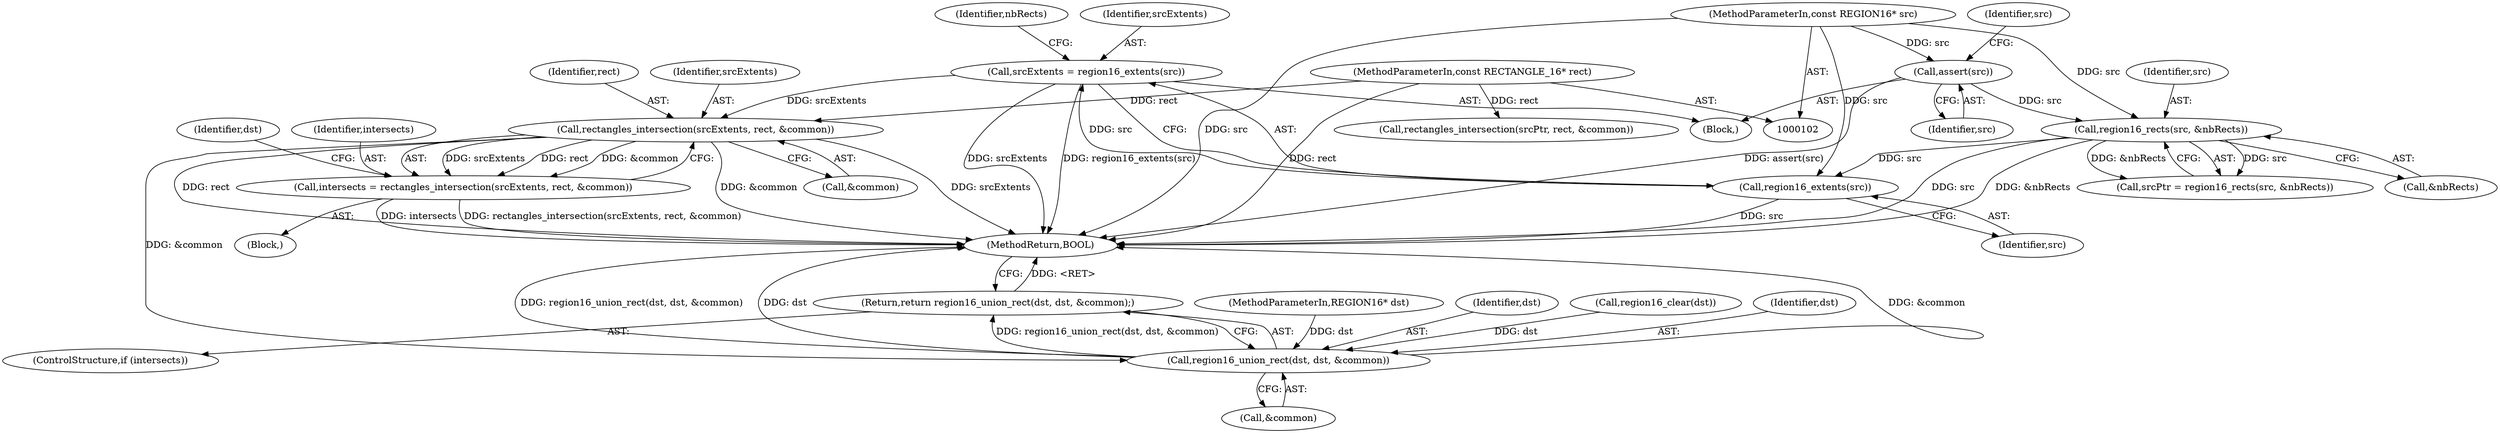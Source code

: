 digraph "0_FreeRDP_fc80ab45621bd966f70594c0b7393ec005a94007_0@pointer" {
"1000149" [label="(Call,rectangles_intersection(srcExtents, rect, &common))"];
"1000137" [label="(Call,srcExtents = region16_extents(src))"];
"1000139" [label="(Call,region16_extents(src))"];
"1000125" [label="(Call,region16_rects(src, &nbRects))"];
"1000117" [label="(Call,assert(src))"];
"1000104" [label="(MethodParameterIn,const REGION16* src)"];
"1000105" [label="(MethodParameterIn,const RECTANGLE_16* rect)"];
"1000147" [label="(Call,intersects = rectangles_intersection(srcExtents, rect, &common))"];
"1000159" [label="(Call,region16_union_rect(dst, dst, &common))"];
"1000158" [label="(Return,return region16_union_rect(dst, dst, &common);)"];
"1000352" [label="(MethodReturn,BOOL)"];
"1000123" [label="(Call,srcPtr = region16_rects(src, &nbRects))"];
"1000145" [label="(Block,)"];
"1000117" [label="(Call,assert(src))"];
"1000137" [label="(Call,srcExtents = region16_extents(src))"];
"1000159" [label="(Call,region16_union_rect(dst, dst, &common))"];
"1000151" [label="(Identifier,rect)"];
"1000104" [label="(MethodParameterIn,const REGION16* src)"];
"1000103" [label="(MethodParameterIn,REGION16* dst)"];
"1000118" [label="(Identifier,src)"];
"1000143" [label="(Identifier,nbRects)"];
"1000155" [label="(Identifier,dst)"];
"1000150" [label="(Identifier,srcExtents)"];
"1000152" [label="(Call,&common)"];
"1000106" [label="(Block,)"];
"1000156" [label="(ControlStructure,if (intersects))"];
"1000140" [label="(Identifier,src)"];
"1000125" [label="(Call,region16_rects(src, &nbRects))"];
"1000162" [label="(Call,&common)"];
"1000121" [label="(Identifier,src)"];
"1000160" [label="(Identifier,dst)"];
"1000127" [label="(Call,&nbRects)"];
"1000126" [label="(Identifier,src)"];
"1000158" [label="(Return,return region16_union_rect(dst, dst, &common);)"];
"1000212" [label="(Call,rectangles_intersection(srcPtr, rect, &common))"];
"1000154" [label="(Call,region16_clear(dst))"];
"1000105" [label="(MethodParameterIn,const RECTANGLE_16* rect)"];
"1000139" [label="(Call,region16_extents(src))"];
"1000147" [label="(Call,intersects = rectangles_intersection(srcExtents, rect, &common))"];
"1000149" [label="(Call,rectangles_intersection(srcExtents, rect, &common))"];
"1000161" [label="(Identifier,dst)"];
"1000148" [label="(Identifier,intersects)"];
"1000138" [label="(Identifier,srcExtents)"];
"1000149" -> "1000147"  [label="AST: "];
"1000149" -> "1000152"  [label="CFG: "];
"1000150" -> "1000149"  [label="AST: "];
"1000151" -> "1000149"  [label="AST: "];
"1000152" -> "1000149"  [label="AST: "];
"1000147" -> "1000149"  [label="CFG: "];
"1000149" -> "1000352"  [label="DDG: rect"];
"1000149" -> "1000352"  [label="DDG: &common"];
"1000149" -> "1000352"  [label="DDG: srcExtents"];
"1000149" -> "1000147"  [label="DDG: srcExtents"];
"1000149" -> "1000147"  [label="DDG: rect"];
"1000149" -> "1000147"  [label="DDG: &common"];
"1000137" -> "1000149"  [label="DDG: srcExtents"];
"1000105" -> "1000149"  [label="DDG: rect"];
"1000149" -> "1000159"  [label="DDG: &common"];
"1000137" -> "1000106"  [label="AST: "];
"1000137" -> "1000139"  [label="CFG: "];
"1000138" -> "1000137"  [label="AST: "];
"1000139" -> "1000137"  [label="AST: "];
"1000143" -> "1000137"  [label="CFG: "];
"1000137" -> "1000352"  [label="DDG: srcExtents"];
"1000137" -> "1000352"  [label="DDG: region16_extents(src)"];
"1000139" -> "1000137"  [label="DDG: src"];
"1000139" -> "1000140"  [label="CFG: "];
"1000140" -> "1000139"  [label="AST: "];
"1000139" -> "1000352"  [label="DDG: src"];
"1000125" -> "1000139"  [label="DDG: src"];
"1000104" -> "1000139"  [label="DDG: src"];
"1000125" -> "1000123"  [label="AST: "];
"1000125" -> "1000127"  [label="CFG: "];
"1000126" -> "1000125"  [label="AST: "];
"1000127" -> "1000125"  [label="AST: "];
"1000123" -> "1000125"  [label="CFG: "];
"1000125" -> "1000352"  [label="DDG: src"];
"1000125" -> "1000352"  [label="DDG: &nbRects"];
"1000125" -> "1000123"  [label="DDG: src"];
"1000125" -> "1000123"  [label="DDG: &nbRects"];
"1000117" -> "1000125"  [label="DDG: src"];
"1000104" -> "1000125"  [label="DDG: src"];
"1000117" -> "1000106"  [label="AST: "];
"1000117" -> "1000118"  [label="CFG: "];
"1000118" -> "1000117"  [label="AST: "];
"1000121" -> "1000117"  [label="CFG: "];
"1000117" -> "1000352"  [label="DDG: assert(src)"];
"1000104" -> "1000117"  [label="DDG: src"];
"1000104" -> "1000102"  [label="AST: "];
"1000104" -> "1000352"  [label="DDG: src"];
"1000105" -> "1000102"  [label="AST: "];
"1000105" -> "1000352"  [label="DDG: rect"];
"1000105" -> "1000212"  [label="DDG: rect"];
"1000147" -> "1000145"  [label="AST: "];
"1000148" -> "1000147"  [label="AST: "];
"1000155" -> "1000147"  [label="CFG: "];
"1000147" -> "1000352"  [label="DDG: rectangles_intersection(srcExtents, rect, &common)"];
"1000147" -> "1000352"  [label="DDG: intersects"];
"1000159" -> "1000158"  [label="AST: "];
"1000159" -> "1000162"  [label="CFG: "];
"1000160" -> "1000159"  [label="AST: "];
"1000161" -> "1000159"  [label="AST: "];
"1000162" -> "1000159"  [label="AST: "];
"1000158" -> "1000159"  [label="CFG: "];
"1000159" -> "1000352"  [label="DDG: region16_union_rect(dst, dst, &common)"];
"1000159" -> "1000352"  [label="DDG: dst"];
"1000159" -> "1000352"  [label="DDG: &common"];
"1000159" -> "1000158"  [label="DDG: region16_union_rect(dst, dst, &common)"];
"1000154" -> "1000159"  [label="DDG: dst"];
"1000103" -> "1000159"  [label="DDG: dst"];
"1000158" -> "1000156"  [label="AST: "];
"1000352" -> "1000158"  [label="CFG: "];
"1000158" -> "1000352"  [label="DDG: <RET>"];
}
